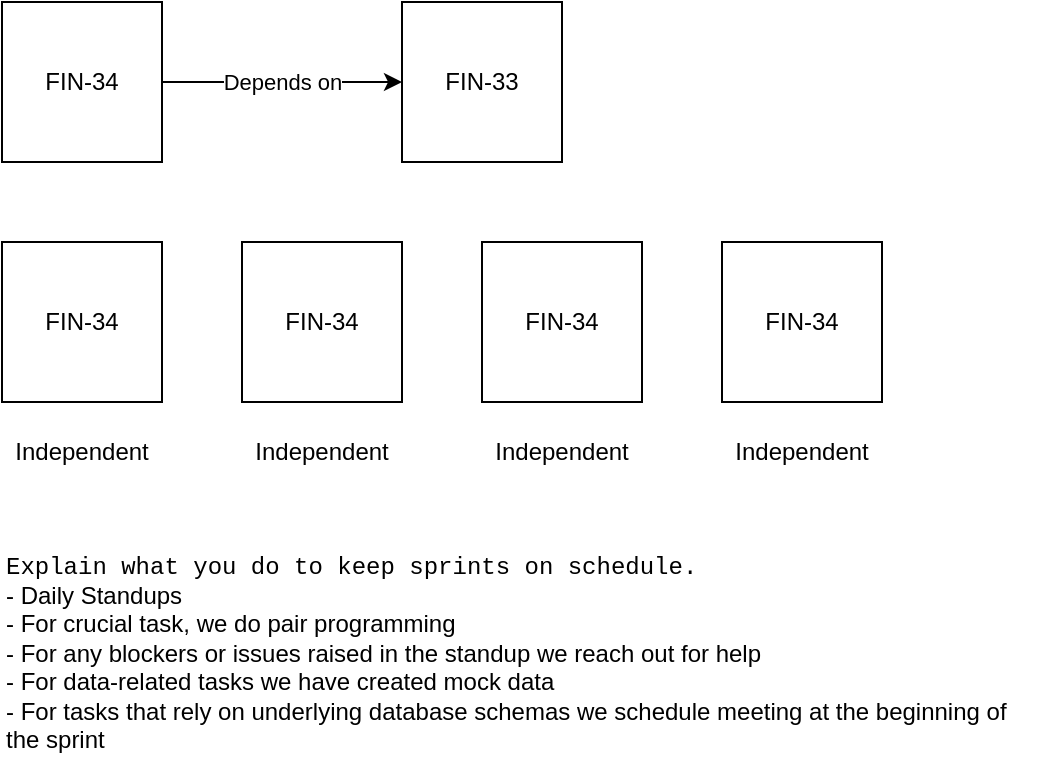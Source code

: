 <mxfile version="21.3.7" type="device">
  <diagram name="Page-1" id="o2KbcEg5u0js7NsVz1Kw">
    <mxGraphModel dx="1434" dy="854" grid="1" gridSize="10" guides="1" tooltips="1" connect="1" arrows="1" fold="1" page="1" pageScale="1" pageWidth="850" pageHeight="1100" math="0" shadow="0">
      <root>
        <mxCell id="0" />
        <mxCell id="1" parent="0" />
        <mxCell id="aqvkhjauLj25WPa7nWlx-3" value="Depends on" style="edgeStyle=orthogonalEdgeStyle;rounded=0;orthogonalLoop=1;jettySize=auto;html=1;" edge="1" parent="1" source="aqvkhjauLj25WPa7nWlx-1" target="aqvkhjauLj25WPa7nWlx-2">
          <mxGeometry relative="1" as="geometry" />
        </mxCell>
        <mxCell id="aqvkhjauLj25WPa7nWlx-1" value="FIN-34" style="whiteSpace=wrap;html=1;aspect=fixed;" vertex="1" parent="1">
          <mxGeometry x="80" y="80" width="80" height="80" as="geometry" />
        </mxCell>
        <mxCell id="aqvkhjauLj25WPa7nWlx-2" value="FIN-33" style="whiteSpace=wrap;html=1;aspect=fixed;" vertex="1" parent="1">
          <mxGeometry x="280" y="80" width="80" height="80" as="geometry" />
        </mxCell>
        <mxCell id="aqvkhjauLj25WPa7nWlx-4" value="FIN-34" style="whiteSpace=wrap;html=1;aspect=fixed;" vertex="1" parent="1">
          <mxGeometry x="80" y="200" width="80" height="80" as="geometry" />
        </mxCell>
        <mxCell id="aqvkhjauLj25WPa7nWlx-5" value="FIN-34" style="whiteSpace=wrap;html=1;aspect=fixed;" vertex="1" parent="1">
          <mxGeometry x="200" y="200" width="80" height="80" as="geometry" />
        </mxCell>
        <mxCell id="aqvkhjauLj25WPa7nWlx-6" value="FIN-34" style="whiteSpace=wrap;html=1;aspect=fixed;" vertex="1" parent="1">
          <mxGeometry x="320" y="200" width="80" height="80" as="geometry" />
        </mxCell>
        <mxCell id="aqvkhjauLj25WPa7nWlx-7" value="FIN-34" style="whiteSpace=wrap;html=1;aspect=fixed;" vertex="1" parent="1">
          <mxGeometry x="440" y="200" width="80" height="80" as="geometry" />
        </mxCell>
        <mxCell id="aqvkhjauLj25WPa7nWlx-8" value="Independent" style="text;html=1;strokeColor=none;fillColor=none;align=center;verticalAlign=middle;whiteSpace=wrap;rounded=0;" vertex="1" parent="1">
          <mxGeometry x="90" y="290" width="60" height="30" as="geometry" />
        </mxCell>
        <mxCell id="aqvkhjauLj25WPa7nWlx-9" value="Independent" style="text;html=1;strokeColor=none;fillColor=none;align=center;verticalAlign=middle;whiteSpace=wrap;rounded=0;" vertex="1" parent="1">
          <mxGeometry x="210" y="290" width="60" height="30" as="geometry" />
        </mxCell>
        <mxCell id="aqvkhjauLj25WPa7nWlx-10" value="Independent" style="text;html=1;strokeColor=none;fillColor=none;align=center;verticalAlign=middle;whiteSpace=wrap;rounded=0;" vertex="1" parent="1">
          <mxGeometry x="330" y="290" width="60" height="30" as="geometry" />
        </mxCell>
        <mxCell id="aqvkhjauLj25WPa7nWlx-11" value="Independent" style="text;html=1;strokeColor=none;fillColor=none;align=center;verticalAlign=middle;whiteSpace=wrap;rounded=0;" vertex="1" parent="1">
          <mxGeometry x="450" y="290" width="60" height="30" as="geometry" />
        </mxCell>
        <mxCell id="aqvkhjauLj25WPa7nWlx-13" value="&lt;p&gt;&lt;font&gt;&lt;span style=&quot;font-family: Menlo, Monaco, &amp;quot;Courier New&amp;quot;, monospace;&quot;&gt;Explain what you do to keep sprints on schedule.&lt;br&gt;&lt;/span&gt;- Daily Standups&lt;br&gt;- For crucial task, we do pair programming&lt;br&gt;- For any blockers or issues raised in the standup we reach out for help&lt;br&gt;- For data-related tasks we have created mock data&lt;br&gt;- For tasks that rely on underlying database schemas we schedule meeting at the beginning of the sprint&lt;/font&gt;&lt;/p&gt;" style="text;html=1;align=left;verticalAlign=middle;whiteSpace=wrap;rounded=0;fillColor=none;labelPosition=center;verticalLabelPosition=middle;labelBackgroundColor=none;fontColor=default;" vertex="1" parent="1">
          <mxGeometry x="80" y="350" width="520" height="110" as="geometry" />
        </mxCell>
      </root>
    </mxGraphModel>
  </diagram>
</mxfile>
